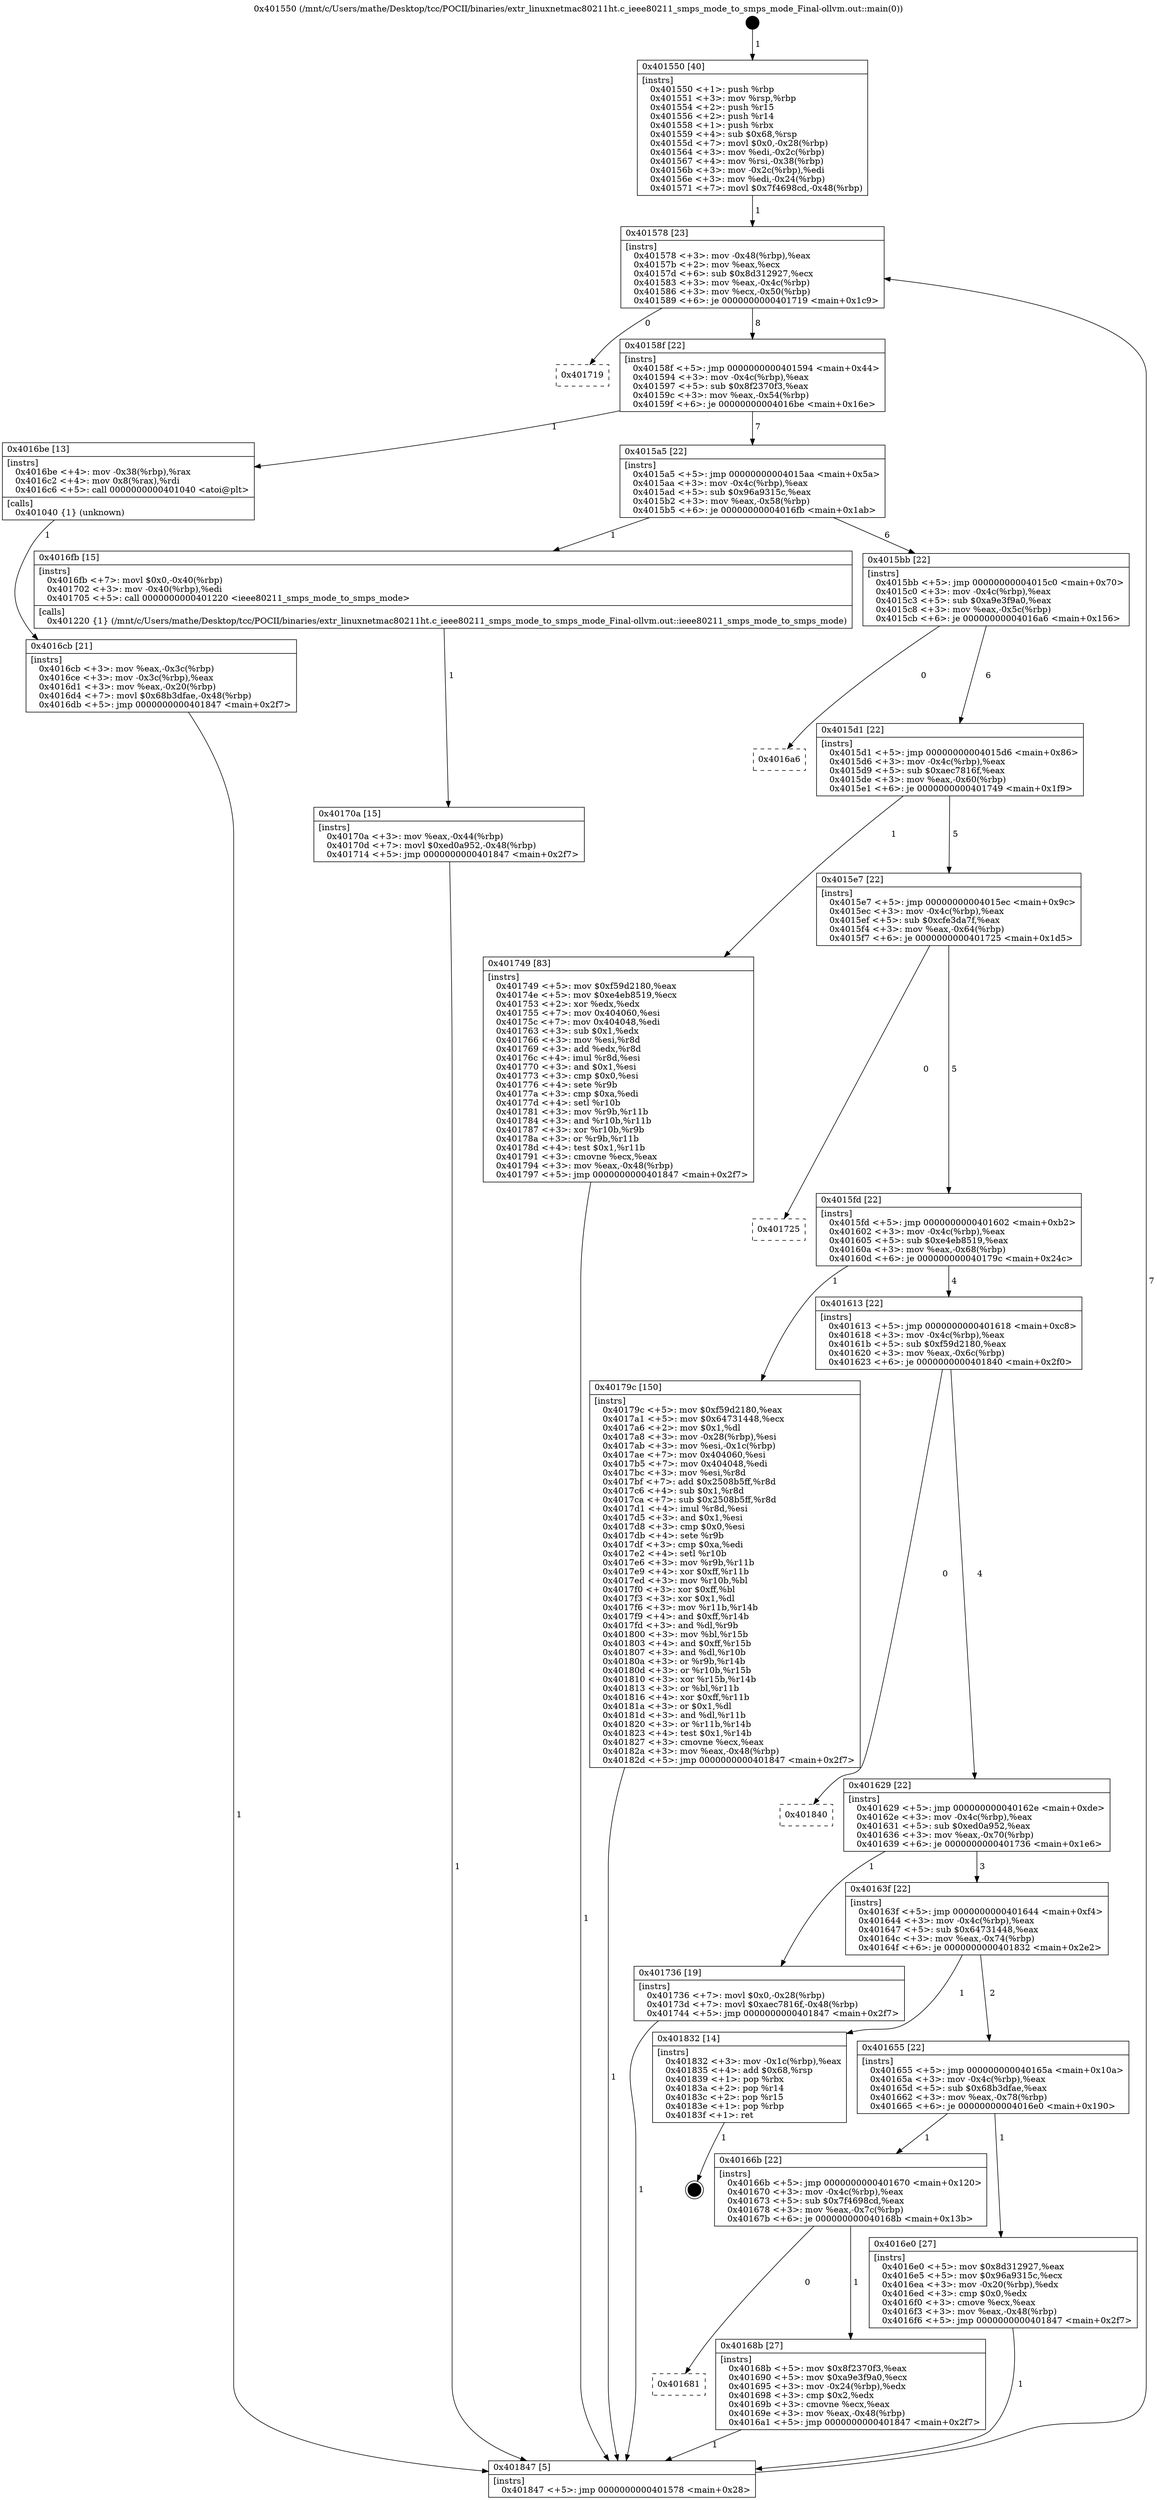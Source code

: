 digraph "0x401550" {
  label = "0x401550 (/mnt/c/Users/mathe/Desktop/tcc/POCII/binaries/extr_linuxnetmac80211ht.c_ieee80211_smps_mode_to_smps_mode_Final-ollvm.out::main(0))"
  labelloc = "t"
  node[shape=record]

  Entry [label="",width=0.3,height=0.3,shape=circle,fillcolor=black,style=filled]
  "0x401578" [label="{
     0x401578 [23]\l
     | [instrs]\l
     &nbsp;&nbsp;0x401578 \<+3\>: mov -0x48(%rbp),%eax\l
     &nbsp;&nbsp;0x40157b \<+2\>: mov %eax,%ecx\l
     &nbsp;&nbsp;0x40157d \<+6\>: sub $0x8d312927,%ecx\l
     &nbsp;&nbsp;0x401583 \<+3\>: mov %eax,-0x4c(%rbp)\l
     &nbsp;&nbsp;0x401586 \<+3\>: mov %ecx,-0x50(%rbp)\l
     &nbsp;&nbsp;0x401589 \<+6\>: je 0000000000401719 \<main+0x1c9\>\l
  }"]
  "0x401719" [label="{
     0x401719\l
  }", style=dashed]
  "0x40158f" [label="{
     0x40158f [22]\l
     | [instrs]\l
     &nbsp;&nbsp;0x40158f \<+5\>: jmp 0000000000401594 \<main+0x44\>\l
     &nbsp;&nbsp;0x401594 \<+3\>: mov -0x4c(%rbp),%eax\l
     &nbsp;&nbsp;0x401597 \<+5\>: sub $0x8f2370f3,%eax\l
     &nbsp;&nbsp;0x40159c \<+3\>: mov %eax,-0x54(%rbp)\l
     &nbsp;&nbsp;0x40159f \<+6\>: je 00000000004016be \<main+0x16e\>\l
  }"]
  Exit [label="",width=0.3,height=0.3,shape=circle,fillcolor=black,style=filled,peripheries=2]
  "0x4016be" [label="{
     0x4016be [13]\l
     | [instrs]\l
     &nbsp;&nbsp;0x4016be \<+4\>: mov -0x38(%rbp),%rax\l
     &nbsp;&nbsp;0x4016c2 \<+4\>: mov 0x8(%rax),%rdi\l
     &nbsp;&nbsp;0x4016c6 \<+5\>: call 0000000000401040 \<atoi@plt\>\l
     | [calls]\l
     &nbsp;&nbsp;0x401040 \{1\} (unknown)\l
  }"]
  "0x4015a5" [label="{
     0x4015a5 [22]\l
     | [instrs]\l
     &nbsp;&nbsp;0x4015a5 \<+5\>: jmp 00000000004015aa \<main+0x5a\>\l
     &nbsp;&nbsp;0x4015aa \<+3\>: mov -0x4c(%rbp),%eax\l
     &nbsp;&nbsp;0x4015ad \<+5\>: sub $0x96a9315c,%eax\l
     &nbsp;&nbsp;0x4015b2 \<+3\>: mov %eax,-0x58(%rbp)\l
     &nbsp;&nbsp;0x4015b5 \<+6\>: je 00000000004016fb \<main+0x1ab\>\l
  }"]
  "0x40170a" [label="{
     0x40170a [15]\l
     | [instrs]\l
     &nbsp;&nbsp;0x40170a \<+3\>: mov %eax,-0x44(%rbp)\l
     &nbsp;&nbsp;0x40170d \<+7\>: movl $0xed0a952,-0x48(%rbp)\l
     &nbsp;&nbsp;0x401714 \<+5\>: jmp 0000000000401847 \<main+0x2f7\>\l
  }"]
  "0x4016fb" [label="{
     0x4016fb [15]\l
     | [instrs]\l
     &nbsp;&nbsp;0x4016fb \<+7\>: movl $0x0,-0x40(%rbp)\l
     &nbsp;&nbsp;0x401702 \<+3\>: mov -0x40(%rbp),%edi\l
     &nbsp;&nbsp;0x401705 \<+5\>: call 0000000000401220 \<ieee80211_smps_mode_to_smps_mode\>\l
     | [calls]\l
     &nbsp;&nbsp;0x401220 \{1\} (/mnt/c/Users/mathe/Desktop/tcc/POCII/binaries/extr_linuxnetmac80211ht.c_ieee80211_smps_mode_to_smps_mode_Final-ollvm.out::ieee80211_smps_mode_to_smps_mode)\l
  }"]
  "0x4015bb" [label="{
     0x4015bb [22]\l
     | [instrs]\l
     &nbsp;&nbsp;0x4015bb \<+5\>: jmp 00000000004015c0 \<main+0x70\>\l
     &nbsp;&nbsp;0x4015c0 \<+3\>: mov -0x4c(%rbp),%eax\l
     &nbsp;&nbsp;0x4015c3 \<+5\>: sub $0xa9e3f9a0,%eax\l
     &nbsp;&nbsp;0x4015c8 \<+3\>: mov %eax,-0x5c(%rbp)\l
     &nbsp;&nbsp;0x4015cb \<+6\>: je 00000000004016a6 \<main+0x156\>\l
  }"]
  "0x4016cb" [label="{
     0x4016cb [21]\l
     | [instrs]\l
     &nbsp;&nbsp;0x4016cb \<+3\>: mov %eax,-0x3c(%rbp)\l
     &nbsp;&nbsp;0x4016ce \<+3\>: mov -0x3c(%rbp),%eax\l
     &nbsp;&nbsp;0x4016d1 \<+3\>: mov %eax,-0x20(%rbp)\l
     &nbsp;&nbsp;0x4016d4 \<+7\>: movl $0x68b3dfae,-0x48(%rbp)\l
     &nbsp;&nbsp;0x4016db \<+5\>: jmp 0000000000401847 \<main+0x2f7\>\l
  }"]
  "0x4016a6" [label="{
     0x4016a6\l
  }", style=dashed]
  "0x4015d1" [label="{
     0x4015d1 [22]\l
     | [instrs]\l
     &nbsp;&nbsp;0x4015d1 \<+5\>: jmp 00000000004015d6 \<main+0x86\>\l
     &nbsp;&nbsp;0x4015d6 \<+3\>: mov -0x4c(%rbp),%eax\l
     &nbsp;&nbsp;0x4015d9 \<+5\>: sub $0xaec7816f,%eax\l
     &nbsp;&nbsp;0x4015de \<+3\>: mov %eax,-0x60(%rbp)\l
     &nbsp;&nbsp;0x4015e1 \<+6\>: je 0000000000401749 \<main+0x1f9\>\l
  }"]
  "0x401550" [label="{
     0x401550 [40]\l
     | [instrs]\l
     &nbsp;&nbsp;0x401550 \<+1\>: push %rbp\l
     &nbsp;&nbsp;0x401551 \<+3\>: mov %rsp,%rbp\l
     &nbsp;&nbsp;0x401554 \<+2\>: push %r15\l
     &nbsp;&nbsp;0x401556 \<+2\>: push %r14\l
     &nbsp;&nbsp;0x401558 \<+1\>: push %rbx\l
     &nbsp;&nbsp;0x401559 \<+4\>: sub $0x68,%rsp\l
     &nbsp;&nbsp;0x40155d \<+7\>: movl $0x0,-0x28(%rbp)\l
     &nbsp;&nbsp;0x401564 \<+3\>: mov %edi,-0x2c(%rbp)\l
     &nbsp;&nbsp;0x401567 \<+4\>: mov %rsi,-0x38(%rbp)\l
     &nbsp;&nbsp;0x40156b \<+3\>: mov -0x2c(%rbp),%edi\l
     &nbsp;&nbsp;0x40156e \<+3\>: mov %edi,-0x24(%rbp)\l
     &nbsp;&nbsp;0x401571 \<+7\>: movl $0x7f4698cd,-0x48(%rbp)\l
  }"]
  "0x401749" [label="{
     0x401749 [83]\l
     | [instrs]\l
     &nbsp;&nbsp;0x401749 \<+5\>: mov $0xf59d2180,%eax\l
     &nbsp;&nbsp;0x40174e \<+5\>: mov $0xe4eb8519,%ecx\l
     &nbsp;&nbsp;0x401753 \<+2\>: xor %edx,%edx\l
     &nbsp;&nbsp;0x401755 \<+7\>: mov 0x404060,%esi\l
     &nbsp;&nbsp;0x40175c \<+7\>: mov 0x404048,%edi\l
     &nbsp;&nbsp;0x401763 \<+3\>: sub $0x1,%edx\l
     &nbsp;&nbsp;0x401766 \<+3\>: mov %esi,%r8d\l
     &nbsp;&nbsp;0x401769 \<+3\>: add %edx,%r8d\l
     &nbsp;&nbsp;0x40176c \<+4\>: imul %r8d,%esi\l
     &nbsp;&nbsp;0x401770 \<+3\>: and $0x1,%esi\l
     &nbsp;&nbsp;0x401773 \<+3\>: cmp $0x0,%esi\l
     &nbsp;&nbsp;0x401776 \<+4\>: sete %r9b\l
     &nbsp;&nbsp;0x40177a \<+3\>: cmp $0xa,%edi\l
     &nbsp;&nbsp;0x40177d \<+4\>: setl %r10b\l
     &nbsp;&nbsp;0x401781 \<+3\>: mov %r9b,%r11b\l
     &nbsp;&nbsp;0x401784 \<+3\>: and %r10b,%r11b\l
     &nbsp;&nbsp;0x401787 \<+3\>: xor %r10b,%r9b\l
     &nbsp;&nbsp;0x40178a \<+3\>: or %r9b,%r11b\l
     &nbsp;&nbsp;0x40178d \<+4\>: test $0x1,%r11b\l
     &nbsp;&nbsp;0x401791 \<+3\>: cmovne %ecx,%eax\l
     &nbsp;&nbsp;0x401794 \<+3\>: mov %eax,-0x48(%rbp)\l
     &nbsp;&nbsp;0x401797 \<+5\>: jmp 0000000000401847 \<main+0x2f7\>\l
  }"]
  "0x4015e7" [label="{
     0x4015e7 [22]\l
     | [instrs]\l
     &nbsp;&nbsp;0x4015e7 \<+5\>: jmp 00000000004015ec \<main+0x9c\>\l
     &nbsp;&nbsp;0x4015ec \<+3\>: mov -0x4c(%rbp),%eax\l
     &nbsp;&nbsp;0x4015ef \<+5\>: sub $0xcfe3da7f,%eax\l
     &nbsp;&nbsp;0x4015f4 \<+3\>: mov %eax,-0x64(%rbp)\l
     &nbsp;&nbsp;0x4015f7 \<+6\>: je 0000000000401725 \<main+0x1d5\>\l
  }"]
  "0x401847" [label="{
     0x401847 [5]\l
     | [instrs]\l
     &nbsp;&nbsp;0x401847 \<+5\>: jmp 0000000000401578 \<main+0x28\>\l
  }"]
  "0x401725" [label="{
     0x401725\l
  }", style=dashed]
  "0x4015fd" [label="{
     0x4015fd [22]\l
     | [instrs]\l
     &nbsp;&nbsp;0x4015fd \<+5\>: jmp 0000000000401602 \<main+0xb2\>\l
     &nbsp;&nbsp;0x401602 \<+3\>: mov -0x4c(%rbp),%eax\l
     &nbsp;&nbsp;0x401605 \<+5\>: sub $0xe4eb8519,%eax\l
     &nbsp;&nbsp;0x40160a \<+3\>: mov %eax,-0x68(%rbp)\l
     &nbsp;&nbsp;0x40160d \<+6\>: je 000000000040179c \<main+0x24c\>\l
  }"]
  "0x401681" [label="{
     0x401681\l
  }", style=dashed]
  "0x40179c" [label="{
     0x40179c [150]\l
     | [instrs]\l
     &nbsp;&nbsp;0x40179c \<+5\>: mov $0xf59d2180,%eax\l
     &nbsp;&nbsp;0x4017a1 \<+5\>: mov $0x64731448,%ecx\l
     &nbsp;&nbsp;0x4017a6 \<+2\>: mov $0x1,%dl\l
     &nbsp;&nbsp;0x4017a8 \<+3\>: mov -0x28(%rbp),%esi\l
     &nbsp;&nbsp;0x4017ab \<+3\>: mov %esi,-0x1c(%rbp)\l
     &nbsp;&nbsp;0x4017ae \<+7\>: mov 0x404060,%esi\l
     &nbsp;&nbsp;0x4017b5 \<+7\>: mov 0x404048,%edi\l
     &nbsp;&nbsp;0x4017bc \<+3\>: mov %esi,%r8d\l
     &nbsp;&nbsp;0x4017bf \<+7\>: add $0x2508b5ff,%r8d\l
     &nbsp;&nbsp;0x4017c6 \<+4\>: sub $0x1,%r8d\l
     &nbsp;&nbsp;0x4017ca \<+7\>: sub $0x2508b5ff,%r8d\l
     &nbsp;&nbsp;0x4017d1 \<+4\>: imul %r8d,%esi\l
     &nbsp;&nbsp;0x4017d5 \<+3\>: and $0x1,%esi\l
     &nbsp;&nbsp;0x4017d8 \<+3\>: cmp $0x0,%esi\l
     &nbsp;&nbsp;0x4017db \<+4\>: sete %r9b\l
     &nbsp;&nbsp;0x4017df \<+3\>: cmp $0xa,%edi\l
     &nbsp;&nbsp;0x4017e2 \<+4\>: setl %r10b\l
     &nbsp;&nbsp;0x4017e6 \<+3\>: mov %r9b,%r11b\l
     &nbsp;&nbsp;0x4017e9 \<+4\>: xor $0xff,%r11b\l
     &nbsp;&nbsp;0x4017ed \<+3\>: mov %r10b,%bl\l
     &nbsp;&nbsp;0x4017f0 \<+3\>: xor $0xff,%bl\l
     &nbsp;&nbsp;0x4017f3 \<+3\>: xor $0x1,%dl\l
     &nbsp;&nbsp;0x4017f6 \<+3\>: mov %r11b,%r14b\l
     &nbsp;&nbsp;0x4017f9 \<+4\>: and $0xff,%r14b\l
     &nbsp;&nbsp;0x4017fd \<+3\>: and %dl,%r9b\l
     &nbsp;&nbsp;0x401800 \<+3\>: mov %bl,%r15b\l
     &nbsp;&nbsp;0x401803 \<+4\>: and $0xff,%r15b\l
     &nbsp;&nbsp;0x401807 \<+3\>: and %dl,%r10b\l
     &nbsp;&nbsp;0x40180a \<+3\>: or %r9b,%r14b\l
     &nbsp;&nbsp;0x40180d \<+3\>: or %r10b,%r15b\l
     &nbsp;&nbsp;0x401810 \<+3\>: xor %r15b,%r14b\l
     &nbsp;&nbsp;0x401813 \<+3\>: or %bl,%r11b\l
     &nbsp;&nbsp;0x401816 \<+4\>: xor $0xff,%r11b\l
     &nbsp;&nbsp;0x40181a \<+3\>: or $0x1,%dl\l
     &nbsp;&nbsp;0x40181d \<+3\>: and %dl,%r11b\l
     &nbsp;&nbsp;0x401820 \<+3\>: or %r11b,%r14b\l
     &nbsp;&nbsp;0x401823 \<+4\>: test $0x1,%r14b\l
     &nbsp;&nbsp;0x401827 \<+3\>: cmovne %ecx,%eax\l
     &nbsp;&nbsp;0x40182a \<+3\>: mov %eax,-0x48(%rbp)\l
     &nbsp;&nbsp;0x40182d \<+5\>: jmp 0000000000401847 \<main+0x2f7\>\l
  }"]
  "0x401613" [label="{
     0x401613 [22]\l
     | [instrs]\l
     &nbsp;&nbsp;0x401613 \<+5\>: jmp 0000000000401618 \<main+0xc8\>\l
     &nbsp;&nbsp;0x401618 \<+3\>: mov -0x4c(%rbp),%eax\l
     &nbsp;&nbsp;0x40161b \<+5\>: sub $0xf59d2180,%eax\l
     &nbsp;&nbsp;0x401620 \<+3\>: mov %eax,-0x6c(%rbp)\l
     &nbsp;&nbsp;0x401623 \<+6\>: je 0000000000401840 \<main+0x2f0\>\l
  }"]
  "0x40168b" [label="{
     0x40168b [27]\l
     | [instrs]\l
     &nbsp;&nbsp;0x40168b \<+5\>: mov $0x8f2370f3,%eax\l
     &nbsp;&nbsp;0x401690 \<+5\>: mov $0xa9e3f9a0,%ecx\l
     &nbsp;&nbsp;0x401695 \<+3\>: mov -0x24(%rbp),%edx\l
     &nbsp;&nbsp;0x401698 \<+3\>: cmp $0x2,%edx\l
     &nbsp;&nbsp;0x40169b \<+3\>: cmovne %ecx,%eax\l
     &nbsp;&nbsp;0x40169e \<+3\>: mov %eax,-0x48(%rbp)\l
     &nbsp;&nbsp;0x4016a1 \<+5\>: jmp 0000000000401847 \<main+0x2f7\>\l
  }"]
  "0x401840" [label="{
     0x401840\l
  }", style=dashed]
  "0x401629" [label="{
     0x401629 [22]\l
     | [instrs]\l
     &nbsp;&nbsp;0x401629 \<+5\>: jmp 000000000040162e \<main+0xde\>\l
     &nbsp;&nbsp;0x40162e \<+3\>: mov -0x4c(%rbp),%eax\l
     &nbsp;&nbsp;0x401631 \<+5\>: sub $0xed0a952,%eax\l
     &nbsp;&nbsp;0x401636 \<+3\>: mov %eax,-0x70(%rbp)\l
     &nbsp;&nbsp;0x401639 \<+6\>: je 0000000000401736 \<main+0x1e6\>\l
  }"]
  "0x40166b" [label="{
     0x40166b [22]\l
     | [instrs]\l
     &nbsp;&nbsp;0x40166b \<+5\>: jmp 0000000000401670 \<main+0x120\>\l
     &nbsp;&nbsp;0x401670 \<+3\>: mov -0x4c(%rbp),%eax\l
     &nbsp;&nbsp;0x401673 \<+5\>: sub $0x7f4698cd,%eax\l
     &nbsp;&nbsp;0x401678 \<+3\>: mov %eax,-0x7c(%rbp)\l
     &nbsp;&nbsp;0x40167b \<+6\>: je 000000000040168b \<main+0x13b\>\l
  }"]
  "0x401736" [label="{
     0x401736 [19]\l
     | [instrs]\l
     &nbsp;&nbsp;0x401736 \<+7\>: movl $0x0,-0x28(%rbp)\l
     &nbsp;&nbsp;0x40173d \<+7\>: movl $0xaec7816f,-0x48(%rbp)\l
     &nbsp;&nbsp;0x401744 \<+5\>: jmp 0000000000401847 \<main+0x2f7\>\l
  }"]
  "0x40163f" [label="{
     0x40163f [22]\l
     | [instrs]\l
     &nbsp;&nbsp;0x40163f \<+5\>: jmp 0000000000401644 \<main+0xf4\>\l
     &nbsp;&nbsp;0x401644 \<+3\>: mov -0x4c(%rbp),%eax\l
     &nbsp;&nbsp;0x401647 \<+5\>: sub $0x64731448,%eax\l
     &nbsp;&nbsp;0x40164c \<+3\>: mov %eax,-0x74(%rbp)\l
     &nbsp;&nbsp;0x40164f \<+6\>: je 0000000000401832 \<main+0x2e2\>\l
  }"]
  "0x4016e0" [label="{
     0x4016e0 [27]\l
     | [instrs]\l
     &nbsp;&nbsp;0x4016e0 \<+5\>: mov $0x8d312927,%eax\l
     &nbsp;&nbsp;0x4016e5 \<+5\>: mov $0x96a9315c,%ecx\l
     &nbsp;&nbsp;0x4016ea \<+3\>: mov -0x20(%rbp),%edx\l
     &nbsp;&nbsp;0x4016ed \<+3\>: cmp $0x0,%edx\l
     &nbsp;&nbsp;0x4016f0 \<+3\>: cmove %ecx,%eax\l
     &nbsp;&nbsp;0x4016f3 \<+3\>: mov %eax,-0x48(%rbp)\l
     &nbsp;&nbsp;0x4016f6 \<+5\>: jmp 0000000000401847 \<main+0x2f7\>\l
  }"]
  "0x401832" [label="{
     0x401832 [14]\l
     | [instrs]\l
     &nbsp;&nbsp;0x401832 \<+3\>: mov -0x1c(%rbp),%eax\l
     &nbsp;&nbsp;0x401835 \<+4\>: add $0x68,%rsp\l
     &nbsp;&nbsp;0x401839 \<+1\>: pop %rbx\l
     &nbsp;&nbsp;0x40183a \<+2\>: pop %r14\l
     &nbsp;&nbsp;0x40183c \<+2\>: pop %r15\l
     &nbsp;&nbsp;0x40183e \<+1\>: pop %rbp\l
     &nbsp;&nbsp;0x40183f \<+1\>: ret\l
  }"]
  "0x401655" [label="{
     0x401655 [22]\l
     | [instrs]\l
     &nbsp;&nbsp;0x401655 \<+5\>: jmp 000000000040165a \<main+0x10a\>\l
     &nbsp;&nbsp;0x40165a \<+3\>: mov -0x4c(%rbp),%eax\l
     &nbsp;&nbsp;0x40165d \<+5\>: sub $0x68b3dfae,%eax\l
     &nbsp;&nbsp;0x401662 \<+3\>: mov %eax,-0x78(%rbp)\l
     &nbsp;&nbsp;0x401665 \<+6\>: je 00000000004016e0 \<main+0x190\>\l
  }"]
  Entry -> "0x401550" [label=" 1"]
  "0x401578" -> "0x401719" [label=" 0"]
  "0x401578" -> "0x40158f" [label=" 8"]
  "0x401832" -> Exit [label=" 1"]
  "0x40158f" -> "0x4016be" [label=" 1"]
  "0x40158f" -> "0x4015a5" [label=" 7"]
  "0x40179c" -> "0x401847" [label=" 1"]
  "0x4015a5" -> "0x4016fb" [label=" 1"]
  "0x4015a5" -> "0x4015bb" [label=" 6"]
  "0x401749" -> "0x401847" [label=" 1"]
  "0x4015bb" -> "0x4016a6" [label=" 0"]
  "0x4015bb" -> "0x4015d1" [label=" 6"]
  "0x401736" -> "0x401847" [label=" 1"]
  "0x4015d1" -> "0x401749" [label=" 1"]
  "0x4015d1" -> "0x4015e7" [label=" 5"]
  "0x40170a" -> "0x401847" [label=" 1"]
  "0x4015e7" -> "0x401725" [label=" 0"]
  "0x4015e7" -> "0x4015fd" [label=" 5"]
  "0x4016fb" -> "0x40170a" [label=" 1"]
  "0x4015fd" -> "0x40179c" [label=" 1"]
  "0x4015fd" -> "0x401613" [label=" 4"]
  "0x4016e0" -> "0x401847" [label=" 1"]
  "0x401613" -> "0x401840" [label=" 0"]
  "0x401613" -> "0x401629" [label=" 4"]
  "0x4016cb" -> "0x401847" [label=" 1"]
  "0x401629" -> "0x401736" [label=" 1"]
  "0x401629" -> "0x40163f" [label=" 3"]
  "0x401847" -> "0x401578" [label=" 7"]
  "0x40163f" -> "0x401832" [label=" 1"]
  "0x40163f" -> "0x401655" [label=" 2"]
  "0x401550" -> "0x401578" [label=" 1"]
  "0x401655" -> "0x4016e0" [label=" 1"]
  "0x401655" -> "0x40166b" [label=" 1"]
  "0x4016be" -> "0x4016cb" [label=" 1"]
  "0x40166b" -> "0x40168b" [label=" 1"]
  "0x40166b" -> "0x401681" [label=" 0"]
  "0x40168b" -> "0x401847" [label=" 1"]
}

